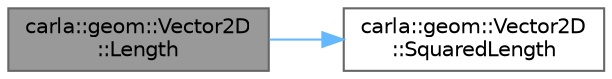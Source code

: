digraph "carla::geom::Vector2D::Length"
{
 // INTERACTIVE_SVG=YES
 // LATEX_PDF_SIZE
  bgcolor="transparent";
  edge [fontname=Helvetica,fontsize=10,labelfontname=Helvetica,labelfontsize=10];
  node [fontname=Helvetica,fontsize=10,shape=box,height=0.2,width=0.4];
  rankdir="LR";
  Node1 [id="Node000001",label="carla::geom::Vector2D\l::Length",height=0.2,width=0.4,color="gray40", fillcolor="grey60", style="filled", fontcolor="black",tooltip=" "];
  Node1 -> Node2 [id="edge1_Node000001_Node000002",color="steelblue1",style="solid",tooltip=" "];
  Node2 [id="Node000002",label="carla::geom::Vector2D\l::SquaredLength",height=0.2,width=0.4,color="grey40", fillcolor="white", style="filled",URL="$d4/d57/classcarla_1_1geom_1_1Vector2D.html#aa14e7920c9c0a0480ba06ad338e42f05",tooltip=" "];
}
